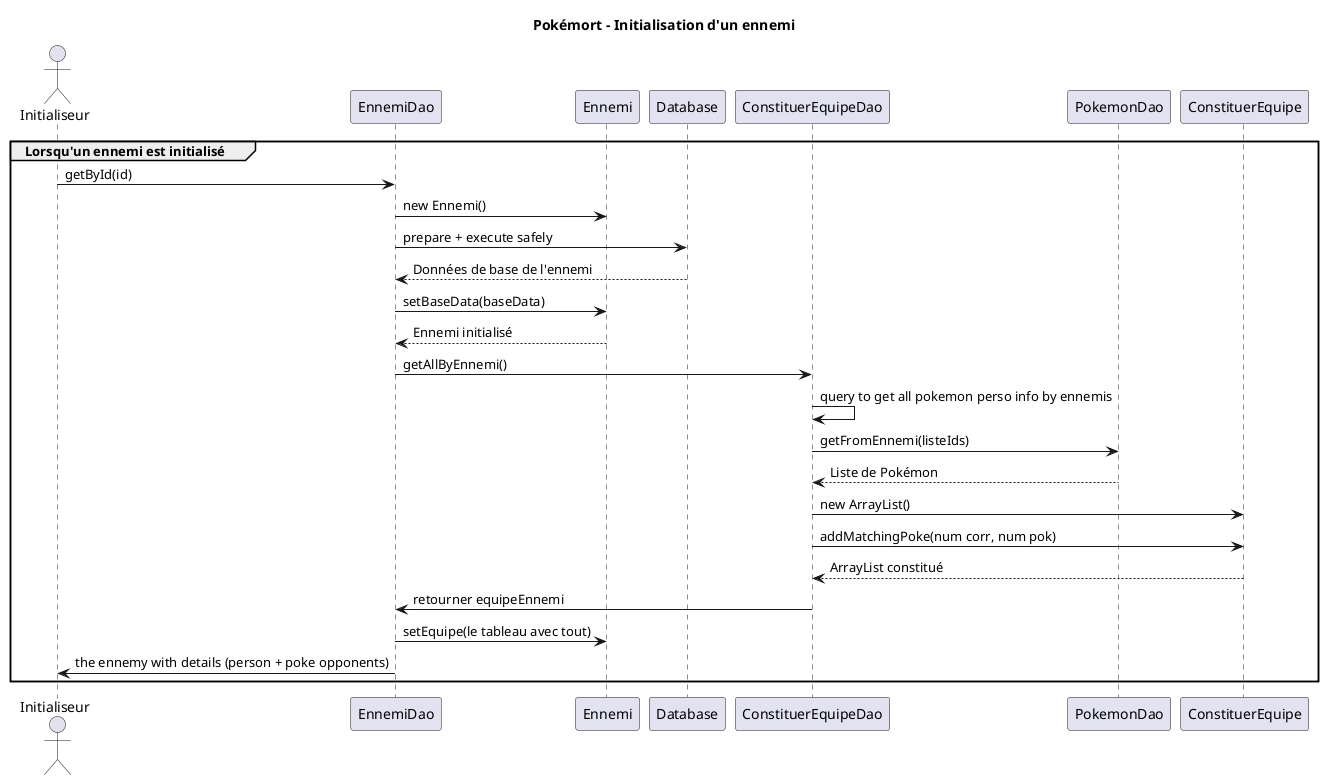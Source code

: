 @startuml
title Pokémort - Initialisation d'un ennemi

group Lorsqu'un ennemi est initialisé

actor "Initialiseur" as Init

Init -> EnnemiDao : getById(id)
EnnemiDao -> Ennemi : new Ennemi()
EnnemiDao -> Database : prepare + execute safely
Database --> EnnemiDao : Données de base de l'ennemi

EnnemiDao -> Ennemi : setBaseData(baseData)
Ennemi --> EnnemiDao : Ennemi initialisé

EnnemiDao -> ConstituerEquipeDao : getAllByEnnemi() 

ConstituerEquipeDao -> ConstituerEquipeDao : query to get all pokemon perso info by ennemis

ConstituerEquipeDao -> PokemonDao : getFromEnnemi(listeIds)
PokemonDao --> ConstituerEquipeDao : Liste de Pokémon

ConstituerEquipeDao -> ConstituerEquipe : new ArrayList()
ConstituerEquipeDao -> ConstituerEquipe : addMatchingPoke(num corr, num pok)
ConstituerEquipe --> ConstituerEquipeDao : ArrayList constitué

ConstituerEquipeDao -> EnnemiDao : retourner equipeEnnemi
EnnemiDao -> Ennemi : setEquipe(le tableau avec tout)

EnnemiDao -> Init : the ennemy with details (person + poke opponents)


end
@enduml
